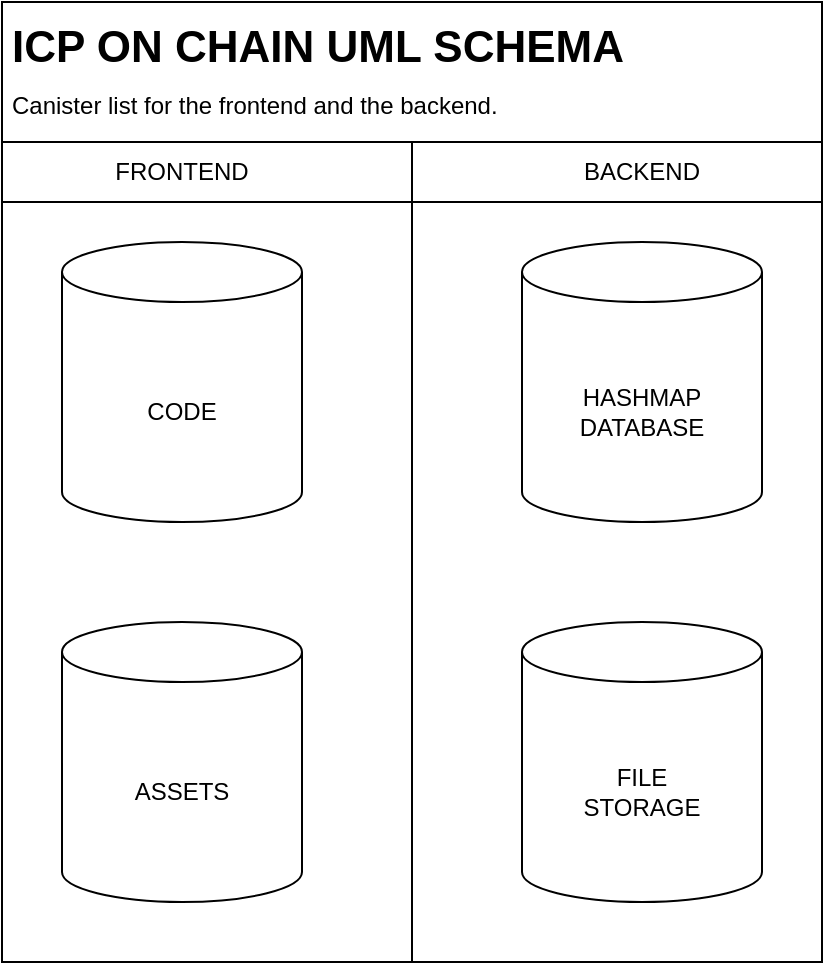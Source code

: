 <mxfile version="18.1.2" type="github">
  <diagram id="55co5RUvgZGQ32LennhQ" name="Page-1">
    <mxGraphModel dx="1038" dy="560" grid="1" gridSize="10" guides="1" tooltips="1" connect="1" arrows="1" fold="1" page="1" pageScale="1" pageWidth="827" pageHeight="1169" math="0" shadow="0">
      <root>
        <mxCell id="0" />
        <mxCell id="1" parent="0" />
        <mxCell id="GzrXEMnkMh97mQSUw474-11" value="" style="rounded=0;whiteSpace=wrap;html=1;" vertex="1" parent="1">
          <mxGeometry x="40" width="410" height="480" as="geometry" />
        </mxCell>
        <mxCell id="GzrXEMnkMh97mQSUw474-1" value="" style="shape=cylinder3;whiteSpace=wrap;html=1;boundedLbl=1;backgroundOutline=1;size=15;" vertex="1" parent="1">
          <mxGeometry x="70" y="120" width="120" height="140" as="geometry" />
        </mxCell>
        <mxCell id="GzrXEMnkMh97mQSUw474-3" value="CODE" style="text;html=1;strokeColor=none;fillColor=none;align=center;verticalAlign=middle;whiteSpace=wrap;rounded=0;" vertex="1" parent="1">
          <mxGeometry x="100" y="190" width="60" height="30" as="geometry" />
        </mxCell>
        <mxCell id="GzrXEMnkMh97mQSUw474-4" value="" style="shape=cylinder3;whiteSpace=wrap;html=1;boundedLbl=1;backgroundOutline=1;size=15;" vertex="1" parent="1">
          <mxGeometry x="300" y="120" width="120" height="140" as="geometry" />
        </mxCell>
        <mxCell id="GzrXEMnkMh97mQSUw474-5" value="HASHMAP&lt;br&gt;DATABASE" style="text;html=1;strokeColor=none;fillColor=none;align=center;verticalAlign=middle;whiteSpace=wrap;rounded=0;" vertex="1" parent="1">
          <mxGeometry x="330" y="190" width="60" height="30" as="geometry" />
        </mxCell>
        <mxCell id="GzrXEMnkMh97mQSUw474-6" value="" style="shape=cylinder3;whiteSpace=wrap;html=1;boundedLbl=1;backgroundOutline=1;size=15;" vertex="1" parent="1">
          <mxGeometry x="300" y="310" width="120" height="140" as="geometry" />
        </mxCell>
        <mxCell id="GzrXEMnkMh97mQSUw474-7" value="FILE&lt;br&gt;STORAGE" style="text;html=1;strokeColor=none;fillColor=none;align=center;verticalAlign=middle;whiteSpace=wrap;rounded=0;" vertex="1" parent="1">
          <mxGeometry x="330" y="380" width="60" height="30" as="geometry" />
        </mxCell>
        <mxCell id="GzrXEMnkMh97mQSUw474-8" value="" style="shape=cylinder3;whiteSpace=wrap;html=1;boundedLbl=1;backgroundOutline=1;size=15;" vertex="1" parent="1">
          <mxGeometry x="70" y="310" width="120" height="140" as="geometry" />
        </mxCell>
        <mxCell id="GzrXEMnkMh97mQSUw474-9" value="ASSETS" style="text;html=1;strokeColor=none;fillColor=none;align=center;verticalAlign=middle;whiteSpace=wrap;rounded=0;" vertex="1" parent="1">
          <mxGeometry x="100" y="380" width="60" height="30" as="geometry" />
        </mxCell>
        <mxCell id="GzrXEMnkMh97mQSUw474-12" value="" style="rounded=0;whiteSpace=wrap;html=1;" vertex="1" parent="1">
          <mxGeometry x="40" y="70" width="410" height="30" as="geometry" />
        </mxCell>
        <mxCell id="GzrXEMnkMh97mQSUw474-13" value="" style="endArrow=none;html=1;rounded=0;entryX=0.5;entryY=1;entryDx=0;entryDy=0;exitX=0.5;exitY=0;exitDx=0;exitDy=0;" edge="1" parent="1" source="GzrXEMnkMh97mQSUw474-12" target="GzrXEMnkMh97mQSUw474-11">
          <mxGeometry width="50" height="50" relative="1" as="geometry">
            <mxPoint x="210" y="300" as="sourcePoint" />
            <mxPoint x="260" y="250" as="targetPoint" />
          </mxGeometry>
        </mxCell>
        <mxCell id="GzrXEMnkMh97mQSUw474-14" value="FRONTEND" style="text;html=1;strokeColor=none;fillColor=none;align=center;verticalAlign=middle;whiteSpace=wrap;rounded=0;" vertex="1" parent="1">
          <mxGeometry x="100" y="70" width="60" height="30" as="geometry" />
        </mxCell>
        <mxCell id="GzrXEMnkMh97mQSUw474-15" value="BACKEND" style="text;html=1;strokeColor=none;fillColor=none;align=center;verticalAlign=middle;whiteSpace=wrap;rounded=0;" vertex="1" parent="1">
          <mxGeometry x="330" y="70" width="60" height="30" as="geometry" />
        </mxCell>
        <mxCell id="GzrXEMnkMh97mQSUw474-16" value="&lt;h1 style=&quot;font-size: 22px; line-height: 0.7;&quot;&gt;ICP ON CHAIN UML SCHEMA&lt;/h1&gt;&lt;p&gt;Canister list for the frontend and the backend.&lt;/p&gt;" style="text;html=1;strokeColor=none;fillColor=none;spacing=5;spacingTop=-20;whiteSpace=wrap;overflow=hidden;rounded=0;" vertex="1" parent="1">
          <mxGeometry x="40" y="10" width="410" height="60" as="geometry" />
        </mxCell>
      </root>
    </mxGraphModel>
  </diagram>
</mxfile>
